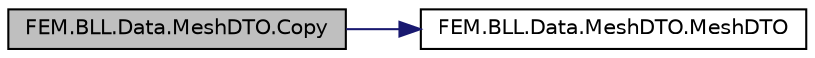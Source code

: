 digraph "FEM.BLL.Data.MeshDTO.Copy"
{
 // LATEX_PDF_SIZE
  edge [fontname="Helvetica",fontsize="10",labelfontname="Helvetica",labelfontsize="10"];
  node [fontname="Helvetica",fontsize="10",shape=record];
  rankdir="LR";
  Node1 [label="FEM.BLL.Data.MeshDTO.Copy",height=0.2,width=0.4,color="black", fillcolor="grey75", style="filled", fontcolor="black",tooltip="Создаёт копию сетки"];
  Node1 -> Node2 [color="midnightblue",fontsize="10",style="solid",fontname="Helvetica"];
  Node2 [label="FEM.BLL.Data.MeshDTO.MeshDTO",height=0.2,width=0.4,color="black", fillcolor="white", style="filled",URL="$class_f_e_m_1_1_b_l_l_1_1_data_1_1_mesh_d_t_o.html#a2c194e87d73e594b96f4a68f32111d0a",tooltip="Создание конечно-элементной сетки"];
}
